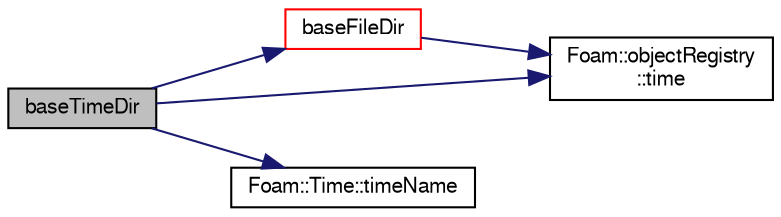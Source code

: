 digraph "baseTimeDir"
{
  bgcolor="transparent";
  edge [fontname="FreeSans",fontsize="10",labelfontname="FreeSans",labelfontsize="10"];
  node [fontname="FreeSans",fontsize="10",shape=record];
  rankdir="LR";
  Node117 [label="baseTimeDir",height=0.2,width=0.4,color="black", fillcolor="grey75", style="filled", fontcolor="black"];
  Node117 -> Node118 [color="midnightblue",fontsize="10",style="solid",fontname="FreeSans"];
  Node118 [label="baseFileDir",height=0.2,width=0.4,color="red",URL="$a26122.html#a1af3f7eab05afefbe183df0b5b0c1b20",tooltip="Return the base directory for output. "];
  Node118 -> Node126 [color="midnightblue",fontsize="10",style="solid",fontname="FreeSans"];
  Node126 [label="Foam::objectRegistry\l::time",height=0.2,width=0.4,color="black",URL="$a26326.html#a0d94096809fe3376b29a2a29ca11bb18",tooltip="Return time. "];
  Node117 -> Node126 [color="midnightblue",fontsize="10",style="solid",fontname="FreeSans"];
  Node117 -> Node127 [color="midnightblue",fontsize="10",style="solid",fontname="FreeSans"];
  Node127 [label="Foam::Time::timeName",height=0.2,width=0.4,color="black",URL="$a26350.html#ad9d86fef6eca18797c786726cf925179",tooltip="Return time name of given scalar time. "];
}

